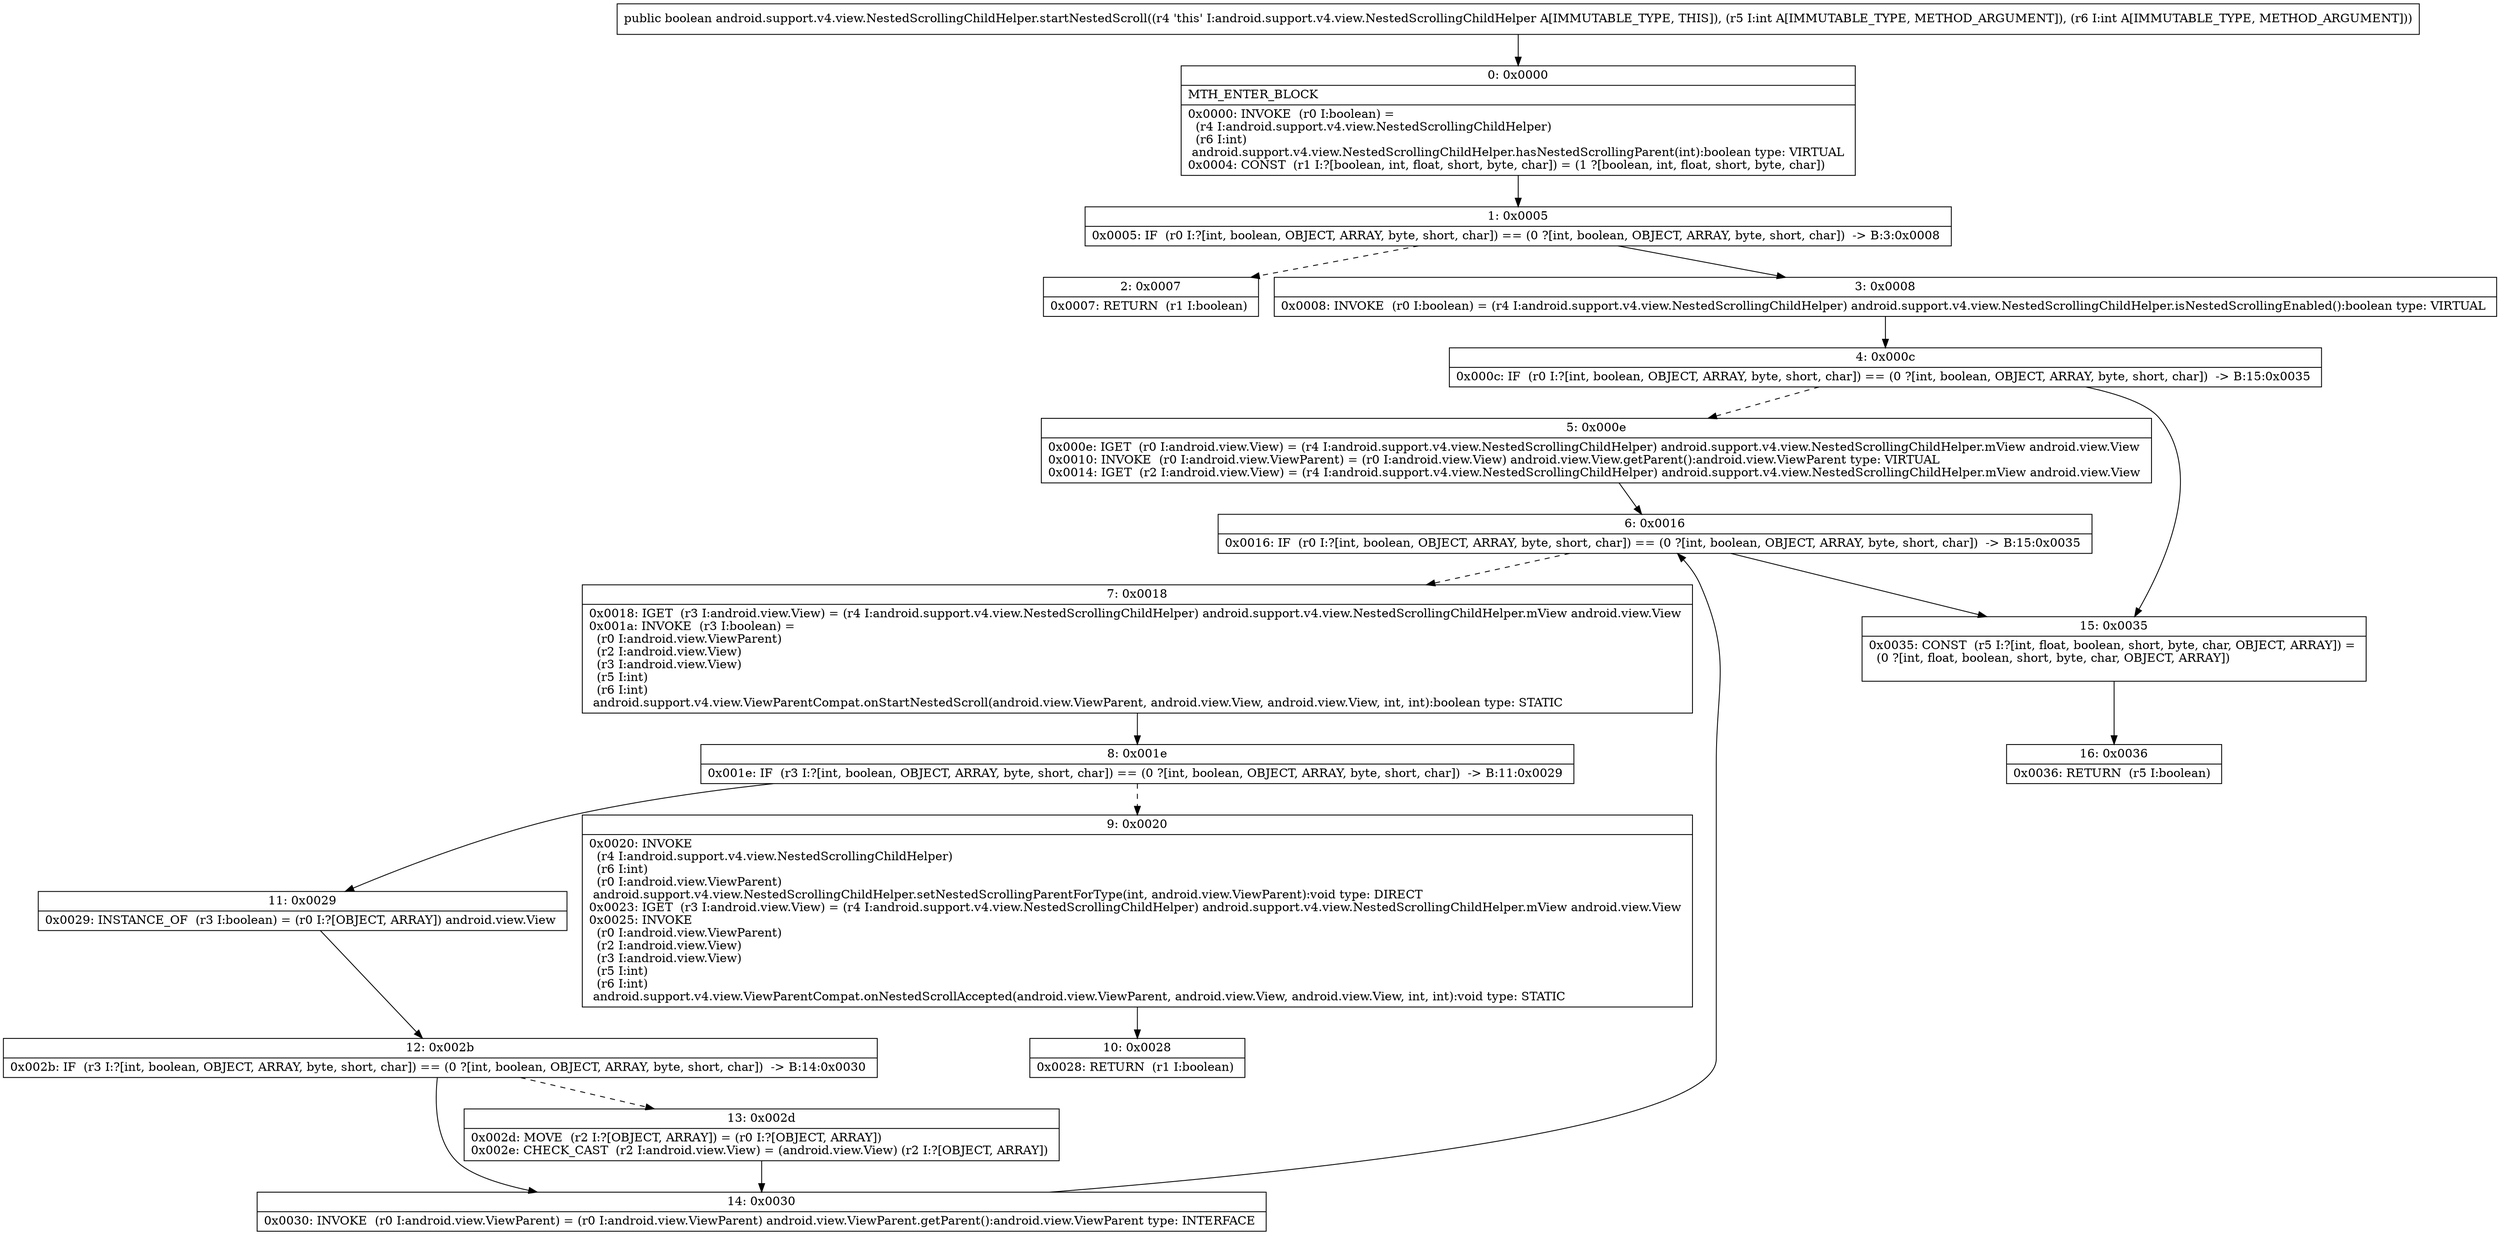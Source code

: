 digraph "CFG forandroid.support.v4.view.NestedScrollingChildHelper.startNestedScroll(II)Z" {
Node_0 [shape=record,label="{0\:\ 0x0000|MTH_ENTER_BLOCK\l|0x0000: INVOKE  (r0 I:boolean) = \l  (r4 I:android.support.v4.view.NestedScrollingChildHelper)\l  (r6 I:int)\l android.support.v4.view.NestedScrollingChildHelper.hasNestedScrollingParent(int):boolean type: VIRTUAL \l0x0004: CONST  (r1 I:?[boolean, int, float, short, byte, char]) = (1 ?[boolean, int, float, short, byte, char]) \l}"];
Node_1 [shape=record,label="{1\:\ 0x0005|0x0005: IF  (r0 I:?[int, boolean, OBJECT, ARRAY, byte, short, char]) == (0 ?[int, boolean, OBJECT, ARRAY, byte, short, char])  \-\> B:3:0x0008 \l}"];
Node_2 [shape=record,label="{2\:\ 0x0007|0x0007: RETURN  (r1 I:boolean) \l}"];
Node_3 [shape=record,label="{3\:\ 0x0008|0x0008: INVOKE  (r0 I:boolean) = (r4 I:android.support.v4.view.NestedScrollingChildHelper) android.support.v4.view.NestedScrollingChildHelper.isNestedScrollingEnabled():boolean type: VIRTUAL \l}"];
Node_4 [shape=record,label="{4\:\ 0x000c|0x000c: IF  (r0 I:?[int, boolean, OBJECT, ARRAY, byte, short, char]) == (0 ?[int, boolean, OBJECT, ARRAY, byte, short, char])  \-\> B:15:0x0035 \l}"];
Node_5 [shape=record,label="{5\:\ 0x000e|0x000e: IGET  (r0 I:android.view.View) = (r4 I:android.support.v4.view.NestedScrollingChildHelper) android.support.v4.view.NestedScrollingChildHelper.mView android.view.View \l0x0010: INVOKE  (r0 I:android.view.ViewParent) = (r0 I:android.view.View) android.view.View.getParent():android.view.ViewParent type: VIRTUAL \l0x0014: IGET  (r2 I:android.view.View) = (r4 I:android.support.v4.view.NestedScrollingChildHelper) android.support.v4.view.NestedScrollingChildHelper.mView android.view.View \l}"];
Node_6 [shape=record,label="{6\:\ 0x0016|0x0016: IF  (r0 I:?[int, boolean, OBJECT, ARRAY, byte, short, char]) == (0 ?[int, boolean, OBJECT, ARRAY, byte, short, char])  \-\> B:15:0x0035 \l}"];
Node_7 [shape=record,label="{7\:\ 0x0018|0x0018: IGET  (r3 I:android.view.View) = (r4 I:android.support.v4.view.NestedScrollingChildHelper) android.support.v4.view.NestedScrollingChildHelper.mView android.view.View \l0x001a: INVOKE  (r3 I:boolean) = \l  (r0 I:android.view.ViewParent)\l  (r2 I:android.view.View)\l  (r3 I:android.view.View)\l  (r5 I:int)\l  (r6 I:int)\l android.support.v4.view.ViewParentCompat.onStartNestedScroll(android.view.ViewParent, android.view.View, android.view.View, int, int):boolean type: STATIC \l}"];
Node_8 [shape=record,label="{8\:\ 0x001e|0x001e: IF  (r3 I:?[int, boolean, OBJECT, ARRAY, byte, short, char]) == (0 ?[int, boolean, OBJECT, ARRAY, byte, short, char])  \-\> B:11:0x0029 \l}"];
Node_9 [shape=record,label="{9\:\ 0x0020|0x0020: INVOKE  \l  (r4 I:android.support.v4.view.NestedScrollingChildHelper)\l  (r6 I:int)\l  (r0 I:android.view.ViewParent)\l android.support.v4.view.NestedScrollingChildHelper.setNestedScrollingParentForType(int, android.view.ViewParent):void type: DIRECT \l0x0023: IGET  (r3 I:android.view.View) = (r4 I:android.support.v4.view.NestedScrollingChildHelper) android.support.v4.view.NestedScrollingChildHelper.mView android.view.View \l0x0025: INVOKE  \l  (r0 I:android.view.ViewParent)\l  (r2 I:android.view.View)\l  (r3 I:android.view.View)\l  (r5 I:int)\l  (r6 I:int)\l android.support.v4.view.ViewParentCompat.onNestedScrollAccepted(android.view.ViewParent, android.view.View, android.view.View, int, int):void type: STATIC \l}"];
Node_10 [shape=record,label="{10\:\ 0x0028|0x0028: RETURN  (r1 I:boolean) \l}"];
Node_11 [shape=record,label="{11\:\ 0x0029|0x0029: INSTANCE_OF  (r3 I:boolean) = (r0 I:?[OBJECT, ARRAY]) android.view.View \l}"];
Node_12 [shape=record,label="{12\:\ 0x002b|0x002b: IF  (r3 I:?[int, boolean, OBJECT, ARRAY, byte, short, char]) == (0 ?[int, boolean, OBJECT, ARRAY, byte, short, char])  \-\> B:14:0x0030 \l}"];
Node_13 [shape=record,label="{13\:\ 0x002d|0x002d: MOVE  (r2 I:?[OBJECT, ARRAY]) = (r0 I:?[OBJECT, ARRAY]) \l0x002e: CHECK_CAST  (r2 I:android.view.View) = (android.view.View) (r2 I:?[OBJECT, ARRAY]) \l}"];
Node_14 [shape=record,label="{14\:\ 0x0030|0x0030: INVOKE  (r0 I:android.view.ViewParent) = (r0 I:android.view.ViewParent) android.view.ViewParent.getParent():android.view.ViewParent type: INTERFACE \l}"];
Node_15 [shape=record,label="{15\:\ 0x0035|0x0035: CONST  (r5 I:?[int, float, boolean, short, byte, char, OBJECT, ARRAY]) = \l  (0 ?[int, float, boolean, short, byte, char, OBJECT, ARRAY])\l \l}"];
Node_16 [shape=record,label="{16\:\ 0x0036|0x0036: RETURN  (r5 I:boolean) \l}"];
MethodNode[shape=record,label="{public boolean android.support.v4.view.NestedScrollingChildHelper.startNestedScroll((r4 'this' I:android.support.v4.view.NestedScrollingChildHelper A[IMMUTABLE_TYPE, THIS]), (r5 I:int A[IMMUTABLE_TYPE, METHOD_ARGUMENT]), (r6 I:int A[IMMUTABLE_TYPE, METHOD_ARGUMENT])) }"];
MethodNode -> Node_0;
Node_0 -> Node_1;
Node_1 -> Node_2[style=dashed];
Node_1 -> Node_3;
Node_3 -> Node_4;
Node_4 -> Node_5[style=dashed];
Node_4 -> Node_15;
Node_5 -> Node_6;
Node_6 -> Node_7[style=dashed];
Node_6 -> Node_15;
Node_7 -> Node_8;
Node_8 -> Node_9[style=dashed];
Node_8 -> Node_11;
Node_9 -> Node_10;
Node_11 -> Node_12;
Node_12 -> Node_13[style=dashed];
Node_12 -> Node_14;
Node_13 -> Node_14;
Node_14 -> Node_6;
Node_15 -> Node_16;
}

